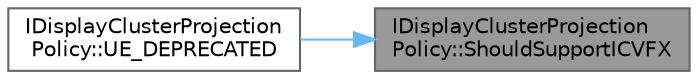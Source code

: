 digraph "IDisplayClusterProjectionPolicy::ShouldSupportICVFX"
{
 // INTERACTIVE_SVG=YES
 // LATEX_PDF_SIZE
  bgcolor="transparent";
  edge [fontname=Helvetica,fontsize=10,labelfontname=Helvetica,labelfontsize=10];
  node [fontname=Helvetica,fontsize=10,shape=box,height=0.2,width=0.4];
  rankdir="RL";
  Node1 [id="Node000001",label="IDisplayClusterProjection\lPolicy::ShouldSupportICVFX",height=0.2,width=0.4,color="gray40", fillcolor="grey60", style="filled", fontcolor="black",tooltip="Returns true if this policy supports ICVFX rendering."];
  Node1 -> Node2 [id="edge1_Node000001_Node000002",dir="back",color="steelblue1",style="solid",tooltip=" "];
  Node2 [id="Node000002",label="IDisplayClusterProjection\lPolicy::UE_DEPRECATED",height=0.2,width=0.4,color="grey40", fillcolor="white", style="filled",URL="$df/db6/classIDisplayClusterProjectionPolicy.html#a56850bb12b0edeb2cead307810343b5b",tooltip=" "];
}
